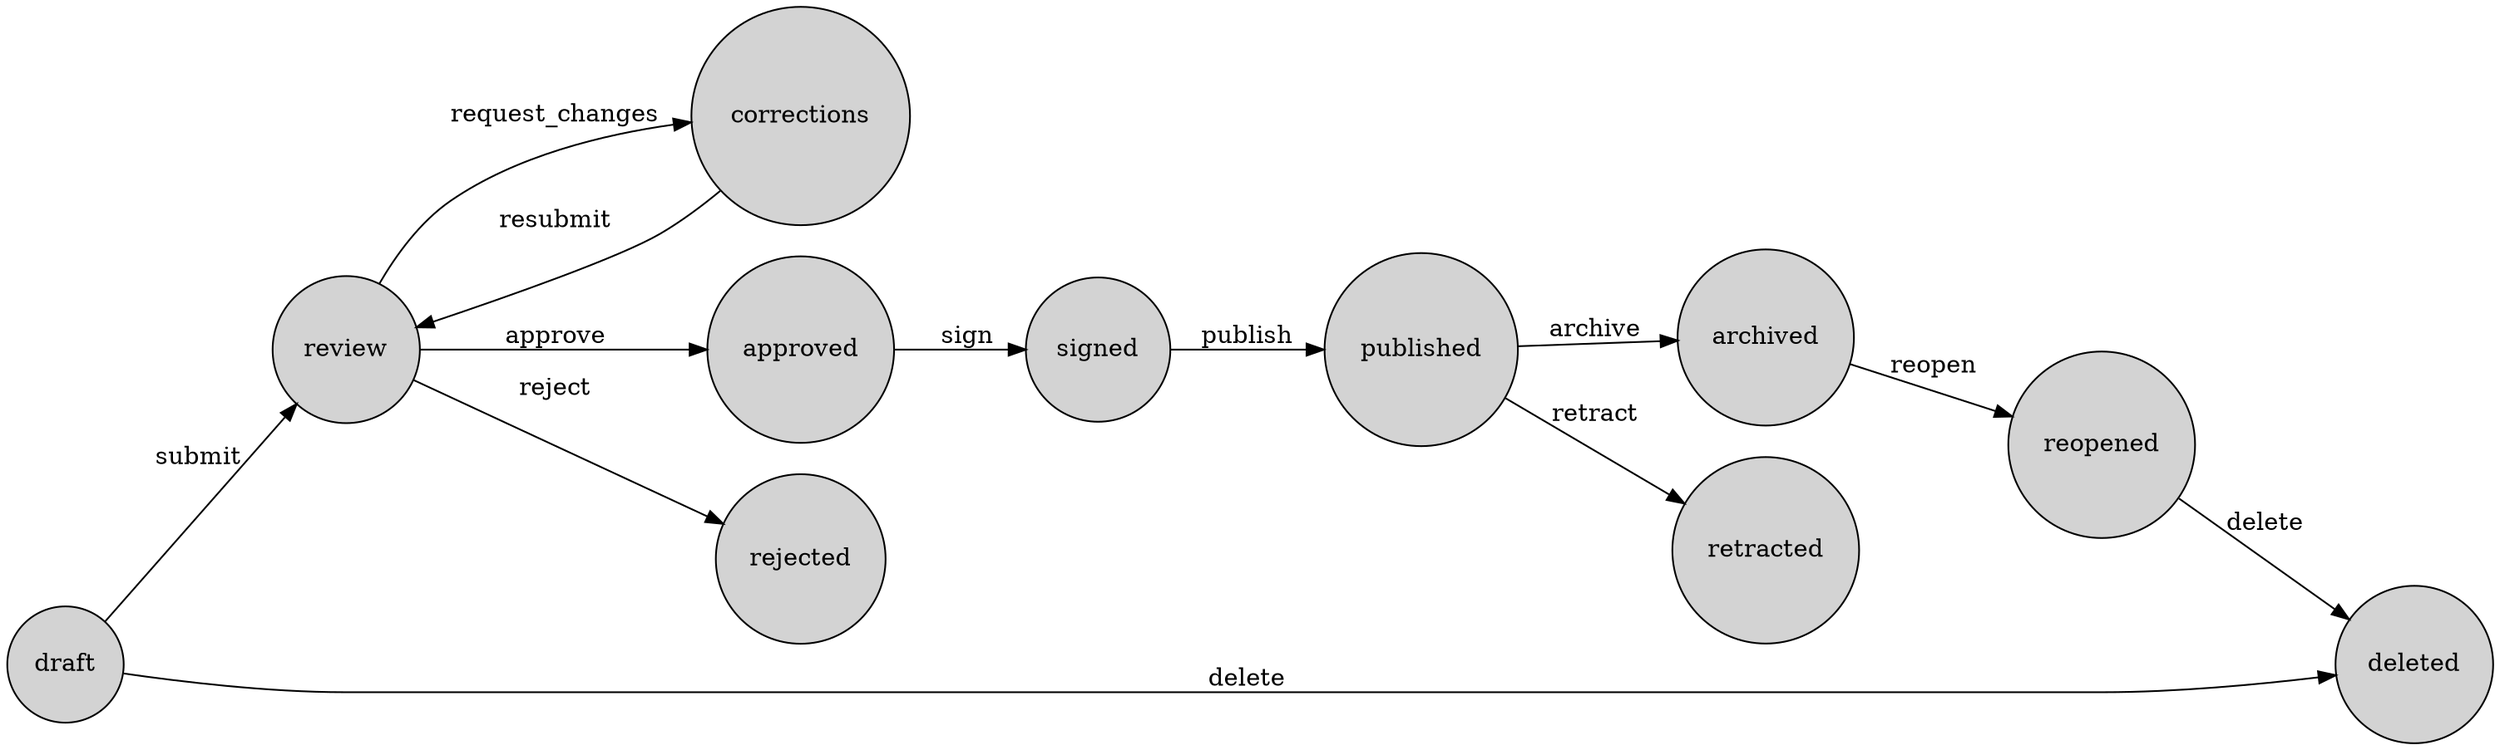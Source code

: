 digraph DocumentWorkflow {
    rankdir=LR;
    node [shape=circle, style=filled, fillcolor=lightgrey];

    draft [URL="#draft"];
    review [URL="#review"];
    corrections [URL="#corrections"];
    approved [URL="#approved"];
    signed [URL="#signed"];
    published [URL="#published"];
    archived [URL="#archived"];
    reopened [URL="#reopened"];
    rejected [URL="#rejected"];
    deleted [URL="#deleted"];
    retracted [URL="#retracted"];

    draft -> review [label="submit", URL="#submit"];
    review -> corrections [label="request_changes", URL="#request_changes"];
    corrections -> review [label="resubmit", URL="#resubmit"];
    review -> approved [label="approve", URL="#approve"];
    approved -> signed [label="sign", URL="#sign"];
    signed -> published [label="publish", URL="#publish"];
    published -> archived [label="archive", URL="#archive"];
    archived -> reopened [label="reopen", URL="#reopen"];
    draft -> deleted [label="delete", URL="#delete"];
    reopened -> deleted [label="delete", URL="#delete"];
    review -> rejected [label="reject", URL="#reject"];
    published -> retracted [label="retract", URL="#retract"];
}
